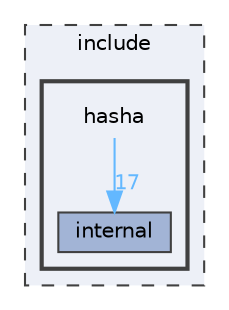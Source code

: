 digraph "include/hasha"
{
 // LATEX_PDF_SIZE
  bgcolor="transparent";
  edge [fontname=Helvetica,fontsize=10,labelfontname=Helvetica,labelfontsize=10];
  node [fontname=Helvetica,fontsize=10,shape=box,height=0.2,width=0.4];
  compound=true
  subgraph clusterdir_d44c64559bbebec7f509842c48db8b23 {
    graph [ bgcolor="#edf0f7", pencolor="grey25", label="include", fontname=Helvetica,fontsize=10 style="filled,dashed", URL="dir_d44c64559bbebec7f509842c48db8b23.html",tooltip=""]
  subgraph clusterdir_a4a1bd6a6f47eff74681f752ad8bc128 {
    graph [ bgcolor="#edf0f7", pencolor="grey25", label="", fontname=Helvetica,fontsize=10 style="filled,bold", URL="dir_a4a1bd6a6f47eff74681f752ad8bc128.html",tooltip=""]
    dir_a4a1bd6a6f47eff74681f752ad8bc128 [shape=plaintext, label="hasha"];
  dir_85f9138f07c20f37adf55a1b4ce19dcc [label="internal", fillcolor="#a2b4d6", color="grey25", style="filled", URL="dir_85f9138f07c20f37adf55a1b4ce19dcc.html",tooltip=""];
  }
  }
  dir_a4a1bd6a6f47eff74681f752ad8bc128->dir_85f9138f07c20f37adf55a1b4ce19dcc [headlabel="17", labeldistance=1.5 headhref="dir_000000_000002.html" href="dir_000000_000002.html" color="steelblue1" fontcolor="steelblue1"];
}
